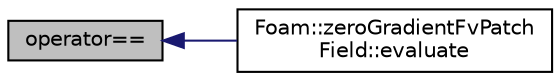 digraph "operator=="
{
  bgcolor="transparent";
  edge [fontname="Helvetica",fontsize="10",labelfontname="Helvetica",labelfontsize="10"];
  node [fontname="Helvetica",fontsize="10",shape=record];
  rankdir="LR";
  Node1 [label="operator==",height=0.2,width=0.4,color="black", fillcolor="grey75", style="filled", fontcolor="black"];
  Node1 -> Node2 [dir="back",color="midnightblue",fontsize="10",style="solid",fontname="Helvetica"];
  Node2 [label="Foam::zeroGradientFvPatch\lField::evaluate",height=0.2,width=0.4,color="black",URL="$a02892.html#a3b59c070ab0408e3bbb21927540159f4",tooltip="Evaluate the patch field. "];
}
